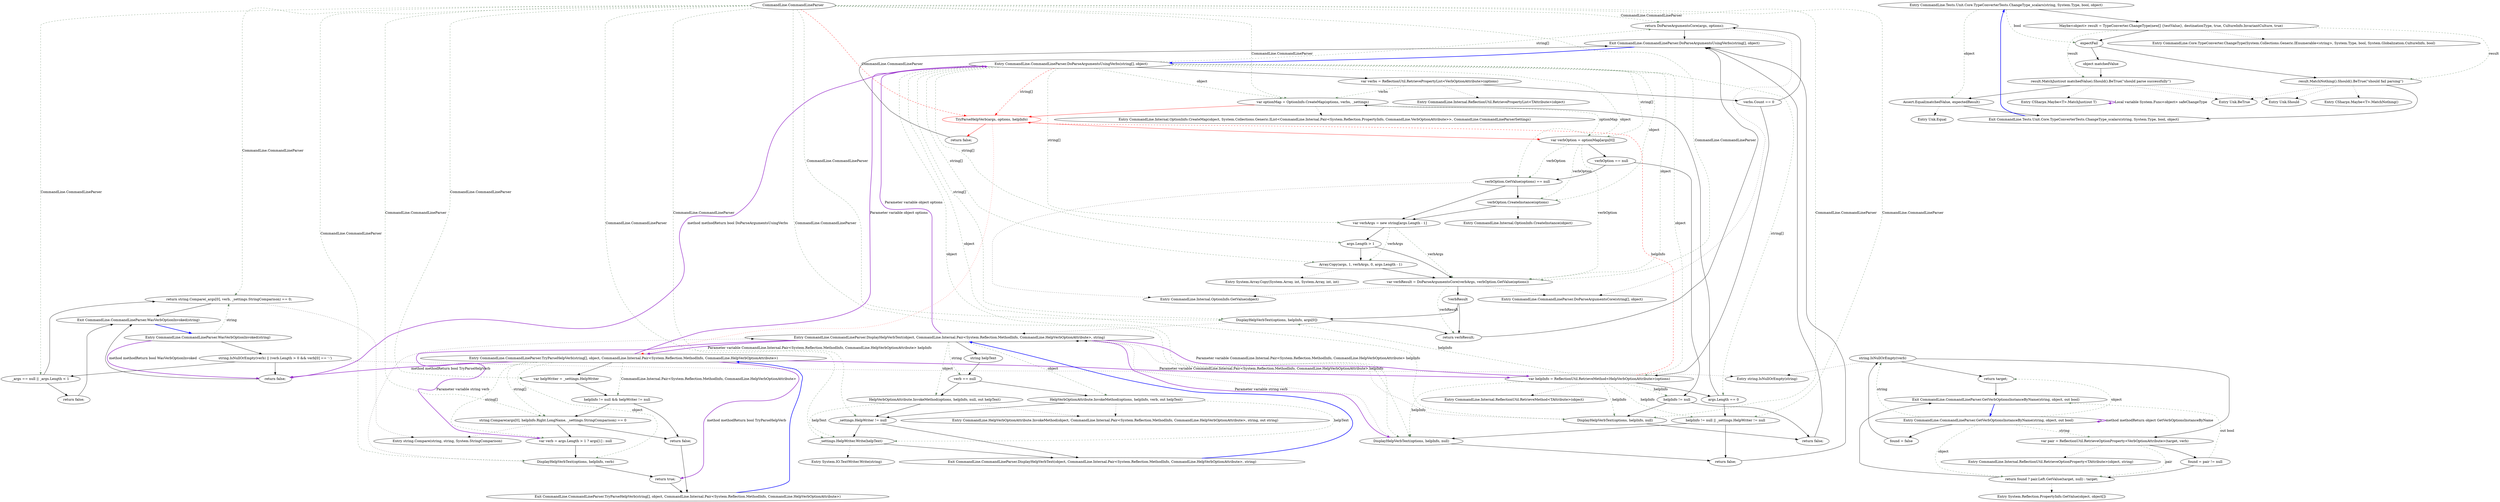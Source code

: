 digraph  {
n72 [label="CommandLine.CommandLineParser", span=""];
n0 [label="Entry CommandLine.CommandLineParser.GetVerbOptionsInstanceByName(string, object, out bool)", span="46-46", cluster="CommandLine.CommandLineParser.GetVerbOptionsInstanceByName(string, object, out bool)"];
n1 [label="found = false", span="48-48", cluster="CommandLine.CommandLineParser.GetVerbOptionsInstanceByName(string, object, out bool)"];
n2 [label="string.IsNullOrEmpty(verb)", span="49-49", cluster="CommandLine.CommandLineParser.GetVerbOptionsInstanceByName(string, object, out bool)"];
n3 [label="return target;", span="51-51", cluster="CommandLine.CommandLineParser.GetVerbOptionsInstanceByName(string, object, out bool)"];
n4 [label="var pair = ReflectionUtil.RetrieveOptionProperty<VerbOptionAttribute>(target, verb)", span="53-53", cluster="CommandLine.CommandLineParser.GetVerbOptionsInstanceByName(string, object, out bool)"];
n6 [label="return found ? pair.Left.GetValue(target, null) : target;", span="55-55", cluster="CommandLine.CommandLineParser.GetVerbOptionsInstanceByName(string, object, out bool)"];
n8 [label="Entry string.IsNullOrEmpty(string)", span="0-0", cluster="string.IsNullOrEmpty(string)"];
n5 [label="found = pair != null", span="54-54", cluster="CommandLine.CommandLineParser.GetVerbOptionsInstanceByName(string, object, out bool)"];
n9 [label="Entry CommandLine.Internal.ReflectionUtil.RetrieveOptionProperty<TAttribute>(object, string)", span="151-151", cluster="CommandLine.Internal.ReflectionUtil.RetrieveOptionProperty<TAttribute>(object, string)"];
n7 [label="Exit CommandLine.CommandLineParser.GetVerbOptionsInstanceByName(string, object, out bool)", span="46-46", cluster="CommandLine.CommandLineParser.GetVerbOptionsInstanceByName(string, object, out bool)"];
n10 [label="Entry System.Reflection.PropertyInfo.GetValue(object, object[])", span="0-0", cluster="System.Reflection.PropertyInfo.GetValue(object, object[])"];
n11 [label="Entry CommandLine.CommandLineParser.WasVerbOptionInvoked(string)", span="66-66", cluster="CommandLine.CommandLineParser.WasVerbOptionInvoked(string)"];
n12 [label="string.IsNullOrEmpty(verb) || (verb.Length > 0 && verb[0] == '-')", span="68-68", cluster="CommandLine.CommandLineParser.WasVerbOptionInvoked(string)"];
n16 [label="return string.Compare(_args[0], verb, _settings.StringComparison) == 0;", span="76-76", cluster="CommandLine.CommandLineParser.WasVerbOptionInvoked(string)"];
n13 [label="return false;", span="70-70", cluster="CommandLine.CommandLineParser.WasVerbOptionInvoked(string)"];
n14 [label="_args == null || _args.Length < 1", span="72-72", cluster="CommandLine.CommandLineParser.WasVerbOptionInvoked(string)"];
n15 [label="return false;", span="74-74", cluster="CommandLine.CommandLineParser.WasVerbOptionInvoked(string)"];
n17 [label="Exit CommandLine.CommandLineParser.WasVerbOptionInvoked(string)", span="66-66", cluster="CommandLine.CommandLineParser.WasVerbOptionInvoked(string)"];
n18 [label="Entry string.Compare(string, string, System.StringComparison)", span="0-0", cluster="string.Compare(string, string, System.StringComparison)"];
n19 [label="Entry CommandLine.CommandLineParser.DoParseArgumentsUsingVerbs(string[], object)", span="79-79", cluster="CommandLine.CommandLineParser.DoParseArgumentsUsingVerbs(string[], object)"];
n20 [label="var verbs = ReflectionUtil.RetrievePropertyList<VerbOptionAttribute>(options)", span="81-81", cluster="CommandLine.CommandLineParser.DoParseArgumentsUsingVerbs(string[], object)"];
n22 [label="return DoParseArgumentsCore(args, options);", span="85-85", cluster="CommandLine.CommandLineParser.DoParseArgumentsUsingVerbs(string[], object)"];
n23 [label="var helpInfo = ReflectionUtil.RetrieveMethod<HelpVerbOptionAttribute>(options)", span="87-87", cluster="CommandLine.CommandLineParser.DoParseArgumentsUsingVerbs(string[], object)"];
n24 [label="args.Length == 0", span="88-88", cluster="CommandLine.CommandLineParser.DoParseArgumentsUsingVerbs(string[], object)"];
n26 [label="DisplayHelpVerbText(options, helpInfo, null)", span="92-92", cluster="CommandLine.CommandLineParser.DoParseArgumentsUsingVerbs(string[], object)"];
n28 [label="var optionMap = OptionInfo.CreateMap(options, verbs, _settings)", span="96-96", cluster="CommandLine.CommandLineParser.DoParseArgumentsUsingVerbs(string[], object)"];
n29 [label="TryParseHelpVerb(args, options, helpInfo)", span="98-98", cluster="CommandLine.CommandLineParser.DoParseArgumentsUsingVerbs(string[], object)", color=red, community=0];
n31 [label="var verbOption = optionMap[args[0]]", span="103-103", cluster="CommandLine.CommandLineParser.DoParseArgumentsUsingVerbs(string[], object)"];
n34 [label="DisplayHelpVerbText(options, helpInfo, null)", span="109-109", cluster="CommandLine.CommandLineParser.DoParseArgumentsUsingVerbs(string[], object)"];
n36 [label="verbOption.GetValue(options) == null", span="113-113", cluster="CommandLine.CommandLineParser.DoParseArgumentsUsingVerbs(string[], object)"];
n37 [label="verbOption.CreateInstance(options)", span="116-116", cluster="CommandLine.CommandLineParser.DoParseArgumentsUsingVerbs(string[], object)"];
n38 [label="var verbArgs = new string[args.Length - 1]", span="118-118", cluster="CommandLine.CommandLineParser.DoParseArgumentsUsingVerbs(string[], object)"];
n39 [label="args.Length > 1", span="119-119", cluster="CommandLine.CommandLineParser.DoParseArgumentsUsingVerbs(string[], object)"];
n40 [label="Array.Copy(args, 1, verbArgs, 0, args.Length - 1)", span="121-121", cluster="CommandLine.CommandLineParser.DoParseArgumentsUsingVerbs(string[], object)"];
n41 [label="var verbResult = DoParseArgumentsCore(verbArgs, verbOption.GetValue(options))", span="123-123", cluster="CommandLine.CommandLineParser.DoParseArgumentsUsingVerbs(string[], object)"];
n43 [label="DisplayHelpVerbText(options, helpInfo, args[0])", span="127-127", cluster="CommandLine.CommandLineParser.DoParseArgumentsUsingVerbs(string[], object)"];
n21 [label="verbs.Count == 0", span="82-82", cluster="CommandLine.CommandLineParser.DoParseArgumentsUsingVerbs(string[], object)"];
n46 [label="Entry CommandLine.Internal.ReflectionUtil.RetrievePropertyList<TAttribute>(object)", span="43-43", cluster="CommandLine.Internal.ReflectionUtil.RetrievePropertyList<TAttribute>(object)"];
n48 [label="Entry CommandLine.Internal.ReflectionUtil.RetrieveMethod<TAttribute>(object)", span="70-70", cluster="CommandLine.Internal.ReflectionUtil.RetrieveMethod<TAttribute>(object)"];
n25 [label="helpInfo != null || _settings.HelpWriter != null", span="90-90", cluster="CommandLine.CommandLineParser.DoParseArgumentsUsingVerbs(string[], object)"];
n33 [label="helpInfo != null", span="107-107", cluster="CommandLine.CommandLineParser.DoParseArgumentsUsingVerbs(string[], object)"];
n27 [label="return false;", span="94-94", cluster="CommandLine.CommandLineParser.DoParseArgumentsUsingVerbs(string[], object)"];
n49 [label="Entry CommandLine.CommandLineParser.DisplayHelpVerbText(object, CommandLine.Internal.Pair<System.Reflection.MethodInfo, CommandLine.HelpVerbOptionAttribute>, string)", span="148-148", cluster="CommandLine.CommandLineParser.DisplayHelpVerbText(object, CommandLine.Internal.Pair<System.Reflection.MethodInfo, CommandLine.HelpVerbOptionAttribute>, string)"];
n50 [label="Entry CommandLine.Internal.OptionInfo.CreateMap(object, System.Collections.Generic.IList<CommandLine.Internal.Pair<System.Reflection.PropertyInfo, CommandLine.VerbOptionAttribute>>, CommandLine.CommandLineParserSettings)", span="73-73", cluster="CommandLine.Internal.OptionInfo.CreateMap(object, System.Collections.Generic.IList<CommandLine.Internal.Pair<System.Reflection.PropertyInfo, CommandLine.VerbOptionAttribute>>, CommandLine.CommandLineParserSettings)"];
n30 [label="return false;", span="101-101", cluster="CommandLine.CommandLineParser.DoParseArgumentsUsingVerbs(string[], object)"];
n51 [label="Entry CommandLine.CommandLineParser.TryParseHelpVerb(string[], object, CommandLine.Internal.Pair<System.Reflection.MethodInfo, CommandLine.HelpVerbOptionAttribute>)", span="132-132", cluster="CommandLine.CommandLineParser.TryParseHelpVerb(string[], object, CommandLine.Internal.Pair<System.Reflection.MethodInfo, CommandLine.HelpVerbOptionAttribute>)"];
n32 [label="verbOption == null", span="105-105", cluster="CommandLine.CommandLineParser.DoParseArgumentsUsingVerbs(string[], object)"];
n35 [label="return false;", span="111-111", cluster="CommandLine.CommandLineParser.DoParseArgumentsUsingVerbs(string[], object)"];
n52 [label="Entry CommandLine.Internal.OptionInfo.GetValue(object)", span="50-50", cluster="CommandLine.Internal.OptionInfo.GetValue(object)"];
n53 [label="Entry CommandLine.Internal.OptionInfo.CreateInstance(object)", span="58-58", cluster="CommandLine.Internal.OptionInfo.CreateInstance(object)"];
n54 [label="Entry System.Array.Copy(System.Array, int, System.Array, int, int)", span="0-0", cluster="System.Array.Copy(System.Array, int, System.Array, int, int)"];
n42 [label="!verbResult", span="124-124", cluster="CommandLine.CommandLineParser.DoParseArgumentsUsingVerbs(string[], object)"];
n47 [label="Entry CommandLine.CommandLineParser.DoParseArgumentsCore(string[], object)", span="141-141", cluster="CommandLine.CommandLineParser.DoParseArgumentsCore(string[], object)"];
n44 [label="return verbResult;", span="129-129", cluster="CommandLine.CommandLineParser.DoParseArgumentsUsingVerbs(string[], object)"];
n45 [label="Exit CommandLine.CommandLineParser.DoParseArgumentsUsingVerbs(string[], object)", span="79-79", cluster="CommandLine.CommandLineParser.DoParseArgumentsUsingVerbs(string[], object)"];
n55 [label="var helpWriter = _settings.HelpWriter", span="134-134", cluster="CommandLine.CommandLineParser.TryParseHelpVerb(string[], object, CommandLine.Internal.Pair<System.Reflection.MethodInfo, CommandLine.HelpVerbOptionAttribute>)"];
n56 [label="helpInfo != null && helpWriter != null", span="135-135", cluster="CommandLine.CommandLineParser.TryParseHelpVerb(string[], object, CommandLine.Internal.Pair<System.Reflection.MethodInfo, CommandLine.HelpVerbOptionAttribute>)"];
n57 [label="string.Compare(args[0], helpInfo.Right.LongName, _settings.StringComparison) == 0", span="137-137", cluster="CommandLine.CommandLineParser.TryParseHelpVerb(string[], object, CommandLine.Internal.Pair<System.Reflection.MethodInfo, CommandLine.HelpVerbOptionAttribute>)"];
n58 [label="var verb = args.Length > 1 ? args[1] : null", span="140-140", cluster="CommandLine.CommandLineParser.TryParseHelpVerb(string[], object, CommandLine.Internal.Pair<System.Reflection.MethodInfo, CommandLine.HelpVerbOptionAttribute>)"];
n59 [label="DisplayHelpVerbText(options, helpInfo, verb)", span="141-141", cluster="CommandLine.CommandLineParser.TryParseHelpVerb(string[], object, CommandLine.Internal.Pair<System.Reflection.MethodInfo, CommandLine.HelpVerbOptionAttribute>)"];
n61 [label="return false;", span="145-145", cluster="CommandLine.CommandLineParser.TryParseHelpVerb(string[], object, CommandLine.Internal.Pair<System.Reflection.MethodInfo, CommandLine.HelpVerbOptionAttribute>)"];
n60 [label="return true;", span="142-142", cluster="CommandLine.CommandLineParser.TryParseHelpVerb(string[], object, CommandLine.Internal.Pair<System.Reflection.MethodInfo, CommandLine.HelpVerbOptionAttribute>)"];
n62 [label="Exit CommandLine.CommandLineParser.TryParseHelpVerb(string[], object, CommandLine.Internal.Pair<System.Reflection.MethodInfo, CommandLine.HelpVerbOptionAttribute>)", span="132-132", cluster="CommandLine.CommandLineParser.TryParseHelpVerb(string[], object, CommandLine.Internal.Pair<System.Reflection.MethodInfo, CommandLine.HelpVerbOptionAttribute>)"];
n63 [label="string helpText", span="150-150", cluster="CommandLine.CommandLineParser.DisplayHelpVerbText(object, CommandLine.Internal.Pair<System.Reflection.MethodInfo, CommandLine.HelpVerbOptionAttribute>, string)"];
n64 [label="verb == null", span="151-151", cluster="CommandLine.CommandLineParser.DisplayHelpVerbText(object, CommandLine.Internal.Pair<System.Reflection.MethodInfo, CommandLine.HelpVerbOptionAttribute>, string)"];
n65 [label="HelpVerbOptionAttribute.InvokeMethod(options, helpInfo, null, out helpText)", span="153-153", cluster="CommandLine.CommandLineParser.DisplayHelpVerbText(object, CommandLine.Internal.Pair<System.Reflection.MethodInfo, CommandLine.HelpVerbOptionAttribute>, string)"];
n66 [label="HelpVerbOptionAttribute.InvokeMethod(options, helpInfo, verb, out helpText)", span="157-157", cluster="CommandLine.CommandLineParser.DisplayHelpVerbText(object, CommandLine.Internal.Pair<System.Reflection.MethodInfo, CommandLine.HelpVerbOptionAttribute>, string)"];
n67 [label="_settings.HelpWriter != null", span="159-159", cluster="CommandLine.CommandLineParser.DisplayHelpVerbText(object, CommandLine.Internal.Pair<System.Reflection.MethodInfo, CommandLine.HelpVerbOptionAttribute>, string)"];
n70 [label="Entry CommandLine.HelpVerbOptionAttribute.InvokeMethod(object, CommandLine.Internal.Pair<System.Reflection.MethodInfo, CommandLine.HelpVerbOptionAttribute>, string, out string)", span="86-86", cluster="CommandLine.HelpVerbOptionAttribute.InvokeMethod(object, CommandLine.Internal.Pair<System.Reflection.MethodInfo, CommandLine.HelpVerbOptionAttribute>, string, out string)"];
n68 [label="_settings.HelpWriter.Write(helpText)", span="161-161", cluster="CommandLine.CommandLineParser.DisplayHelpVerbText(object, CommandLine.Internal.Pair<System.Reflection.MethodInfo, CommandLine.HelpVerbOptionAttribute>, string)"];
n69 [label="Exit CommandLine.CommandLineParser.DisplayHelpVerbText(object, CommandLine.Internal.Pair<System.Reflection.MethodInfo, CommandLine.HelpVerbOptionAttribute>, string)", span="148-148", cluster="CommandLine.CommandLineParser.DisplayHelpVerbText(object, CommandLine.Internal.Pair<System.Reflection.MethodInfo, CommandLine.HelpVerbOptionAttribute>, string)"];
n71 [label="Entry System.IO.TextWriter.Write(string)", span="0-0", cluster="System.IO.TextWriter.Write(string)"];
m2_0 [label="Entry CommandLine.Tests.Unit.Core.TypeConverterTests.ChangeType_scalars(string, System.Type, bool, object)", span="19-19", cluster="CommandLine.Tests.Unit.Core.TypeConverterTests.ChangeType_scalars(string, System.Type, bool, object)", file="VerbsHelpTextFixture.cs"];
m2_1 [label="Maybe<object> result = TypeConverter.ChangeType(new[] {testValue}, destinationType, true, CultureInfo.InvariantCulture, true)", span="21-21", cluster="CommandLine.Tests.Unit.Core.TypeConverterTests.ChangeType_scalars(string, System.Type, bool, object)", file="VerbsHelpTextFixture.cs"];
m2_2 [label=expectFail, span="23-23", cluster="CommandLine.Tests.Unit.Core.TypeConverterTests.ChangeType_scalars(string, System.Type, bool, object)", file="VerbsHelpTextFixture.cs"];
m2_6 [label="Assert.Equal(matchedValue, expectedResult)", span="32-32", cluster="CommandLine.Tests.Unit.Core.TypeConverterTests.ChangeType_scalars(string, System.Type, bool, object)", file="VerbsHelpTextFixture.cs"];
m2_3 [label="result.MatchNothing().Should().BeTrue(''should fail parsing'')", span="25-25", cluster="CommandLine.Tests.Unit.Core.TypeConverterTests.ChangeType_scalars(string, System.Type, bool, object)", file="VerbsHelpTextFixture.cs"];
m2_5 [label="result.MatchJust(out matchedValue).Should().BeTrue(''should parse successfully'')", span="31-31", cluster="CommandLine.Tests.Unit.Core.TypeConverterTests.ChangeType_scalars(string, System.Type, bool, object)", file="VerbsHelpTextFixture.cs"];
m2_4 [label="object matchedValue", span="29-29", cluster="CommandLine.Tests.Unit.Core.TypeConverterTests.ChangeType_scalars(string, System.Type, bool, object)", file="VerbsHelpTextFixture.cs"];
m2_7 [label="Exit CommandLine.Tests.Unit.Core.TypeConverterTests.ChangeType_scalars(string, System.Type, bool, object)", span="19-19", cluster="CommandLine.Tests.Unit.Core.TypeConverterTests.ChangeType_scalars(string, System.Type, bool, object)", file="VerbsHelpTextFixture.cs"];
m2_11 [label="Entry Unk.BeTrue", span="", cluster="Unk.BeTrue", file="VerbsHelpTextFixture.cs"];
m2_8 [label="Entry CommandLine.Core.TypeConverter.ChangeType(System.Collections.Generic.IEnumerable<string>, System.Type, bool, System.Globalization.CultureInfo, bool)", span="18-18", cluster="CommandLine.Core.TypeConverter.ChangeType(System.Collections.Generic.IEnumerable<string>, System.Type, bool, System.Globalization.CultureInfo, bool)", file="VerbsHelpTextFixture.cs"];
m2_9 [label="Entry CSharpx.Maybe<T>.MatchNothing()", span="57-57", cluster="CSharpx.Maybe<T>.MatchNothing()", file="VerbsHelpTextFixture.cs"];
m2_13 [label="Entry Unk.Equal", span="", cluster="Unk.Equal", file="VerbsHelpTextFixture.cs"];
m2_10 [label="Entry Unk.Should", span="", cluster="Unk.Should", file="VerbsHelpTextFixture.cs"];
m2_12 [label="Entry CSharpx.Maybe<T>.MatchJust(out T)", span="48-48", cluster="CSharpx.Maybe<T>.MatchJust(out T)", file="VerbsHelpTextFixture.cs"];
n72 -> n14  [key=1, style=dashed, color=darkseagreen4, label="CommandLine.CommandLineParser"];
n72 -> n16  [key=1, style=dashed, color=darkseagreen4, label="CommandLine.CommandLineParser"];
n72 -> n22  [key=1, style=dashed, color=darkseagreen4, label="CommandLine.CommandLineParser"];
n72 -> n25  [key=1, style=dashed, color=darkseagreen4, label="CommandLine.CommandLineParser"];
n72 -> n26  [key=1, style=dashed, color=darkseagreen4, label="CommandLine.CommandLineParser"];
n72 -> n28  [key=1, style=dashed, color=darkseagreen4, label="CommandLine.CommandLineParser"];
n72 -> n29  [key=1, style=dashed, color=red, label="CommandLine.CommandLineParser"];
n72 -> n34  [key=1, style=dashed, color=darkseagreen4, label="CommandLine.CommandLineParser"];
n72 -> n41  [key=1, style=dashed, color=darkseagreen4, label="CommandLine.CommandLineParser"];
n72 -> n43  [key=1, style=dashed, color=darkseagreen4, label="CommandLine.CommandLineParser"];
n72 -> n55  [key=1, style=dashed, color=darkseagreen4, label="CommandLine.CommandLineParser"];
n72 -> n57  [key=1, style=dashed, color=darkseagreen4, label="CommandLine.CommandLineParser"];
n72 -> n59  [key=1, style=dashed, color=darkseagreen4, label="CommandLine.CommandLineParser"];
n72 -> n67  [key=1, style=dashed, color=darkseagreen4, label="CommandLine.CommandLineParser"];
n72 -> n68  [key=1, style=dashed, color=darkseagreen4, label="CommandLine.CommandLineParser"];
n0 -> n1  [key=0, style=solid];
n0 -> n2  [key=1, style=dashed, color=darkseagreen4, label=string];
n0 -> n3  [key=1, style=dashed, color=darkseagreen4, label=object];
n0 -> n4  [key=1, style=dashed, color=darkseagreen4, label=string];
n0 -> n6  [key=1, style=dashed, color=darkseagreen4, label=object];
n0 -> n0  [key=3, color=darkorchid, style=bold, label="method methodReturn object GetVerbOptionsInstanceByName"];
n1 -> n2  [key=0, style=solid];
n2 -> n3  [key=0, style=solid];
n2 -> n4  [key=0, style=solid];
n2 -> n8  [key=2, style=dotted];
n3 -> n7  [key=0, style=solid];
n4 -> n5  [key=0, style=solid];
n4 -> n9  [key=2, style=dotted];
n4 -> n6  [key=1, style=dashed, color=darkseagreen4, label=pair];
n6 -> n7  [key=0, style=solid];
n6 -> n10  [key=2, style=dotted];
n5 -> n6  [key=0, style=solid];
n5 -> n7  [key=1, style=dashed, color=darkseagreen4, label="out bool"];
n7 -> n0  [key=0, style=bold, color=blue];
n11 -> n12  [key=0, style=solid];
n11 -> n16  [key=1, style=dashed, color=darkseagreen4, label=string];
n11 -> n13  [key=3, color=darkorchid, style=bold, label="method methodReturn bool WasVerbOptionInvoked"];
n12 -> n13  [key=0, style=solid];
n12 -> n14  [key=0, style=solid];
n12 -> n8  [key=2, style=dotted];
n16 -> n17  [key=0, style=solid];
n16 -> n18  [key=2, style=dotted];
n13 -> n17  [key=0, style=solid];
n14 -> n15  [key=0, style=solid];
n14 -> n16  [key=0, style=solid];
n15 -> n17  [key=0, style=solid];
n17 -> n11  [key=0, style=bold, color=blue];
n19 -> n20  [key=0, style=solid];
n19 -> n22  [key=1, style=dashed, color=darkseagreen4, label="string[]"];
n19 -> n23  [key=1, style=dashed, color=darkseagreen4, label=object];
n19 -> n24  [key=1, style=dashed, color=darkseagreen4, label="string[]"];
n19 -> n26  [key=1, style=dashed, color=darkseagreen4, label=object];
n19 -> n28  [key=1, style=dashed, color=darkseagreen4, label=object];
n19 -> n29  [key=1, style=dashed, color=red, label="string[]"];
n19 -> n31  [key=1, style=dashed, color=darkseagreen4, label="string[]"];
n19 -> n34  [key=1, style=dashed, color=darkseagreen4, label=object];
n19 -> n36  [key=1, style=dashed, color=darkseagreen4, label=object];
n19 -> n37  [key=1, style=dashed, color=darkseagreen4, label=object];
n19 -> n38  [key=1, style=dashed, color=darkseagreen4, label="string[]"];
n19 -> n39  [key=1, style=dashed, color=darkseagreen4, label="string[]"];
n19 -> n40  [key=1, style=dashed, color=darkseagreen4, label="string[]"];
n19 -> n41  [key=1, style=dashed, color=darkseagreen4, label=object];
n19 -> n43  [key=1, style=dashed, color=darkseagreen4, label="string[]"];
n19 -> n13  [key=3, color=darkorchid, style=bold, label="method methodReturn bool DoParseArgumentsUsingVerbs"];
n20 -> n21  [key=0, style=solid];
n20 -> n46  [key=2, style=dotted];
n20 -> n28  [key=1, style=dashed, color=darkseagreen4, label=verbs];
n22 -> n45  [key=0, style=solid];
n22 -> n47  [key=2, style=dotted];
n23 -> n24  [key=0, style=solid];
n23 -> n48  [key=2, style=dotted];
n23 -> n25  [key=1, style=dashed, color=darkseagreen4, label=helpInfo];
n23 -> n26  [key=1, style=dashed, color=darkseagreen4, label=helpInfo];
n23 -> n29  [key=1, style=dashed, color=red, label=helpInfo];
n23 -> n33  [key=1, style=dashed, color=darkseagreen4, label=helpInfo];
n23 -> n34  [key=1, style=dashed, color=darkseagreen4, label=helpInfo];
n23 -> n43  [key=1, style=dashed, color=darkseagreen4, label=helpInfo];
n24 -> n25  [key=0, style=solid];
n24 -> n28  [key=0, style=solid];
n26 -> n27  [key=0, style=solid];
n26 -> n49  [key=2, style=dotted];
n28 -> n29  [key=0, style=solid, color=red];
n28 -> n50  [key=2, style=dotted];
n28 -> n31  [key=1, style=dashed, color=darkseagreen4, label=optionMap];
n29 -> n30  [key=0, style=solid, color=red];
n29 -> n31  [key=0, style=solid, color=red];
n29 -> n51  [key=2, style=dotted, color=red];
n31 -> n32  [key=0, style=solid];
n31 -> n36  [key=1, style=dashed, color=darkseagreen4, label=verbOption];
n31 -> n37  [key=1, style=dashed, color=darkseagreen4, label=verbOption];
n31 -> n41  [key=1, style=dashed, color=darkseagreen4, label=verbOption];
n34 -> n35  [key=0, style=solid];
n34 -> n49  [key=2, style=dotted];
n36 -> n37  [key=0, style=solid];
n36 -> n38  [key=0, style=solid];
n36 -> n52  [key=2, style=dotted];
n37 -> n38  [key=0, style=solid];
n37 -> n53  [key=2, style=dotted];
n38 -> n39  [key=0, style=solid];
n38 -> n40  [key=1, style=dashed, color=darkseagreen4, label=verbArgs];
n38 -> n41  [key=1, style=dashed, color=darkseagreen4, label=verbArgs];
n39 -> n40  [key=0, style=solid];
n39 -> n41  [key=0, style=solid];
n40 -> n41  [key=0, style=solid];
n40 -> n54  [key=2, style=dotted];
n41 -> n42  [key=0, style=solid];
n41 -> n52  [key=2, style=dotted];
n41 -> n47  [key=2, style=dotted];
n41 -> n44  [key=1, style=dashed, color=darkseagreen4, label=verbResult];
n43 -> n44  [key=0, style=solid];
n43 -> n49  [key=2, style=dotted];
n21 -> n22  [key=0, style=solid];
n21 -> n23  [key=0, style=solid];
n25 -> n26  [key=0, style=solid];
n25 -> n27  [key=0, style=solid];
n33 -> n34  [key=0, style=solid];
n33 -> n35  [key=0, style=solid];
n27 -> n45  [key=0, style=solid];
n49 -> n63  [key=0, style=solid];
n49 -> n64  [key=1, style=dashed, color=darkseagreen4, label=string];
n49 -> n65  [key=1, style=dashed, color=darkseagreen4, label=object];
n49 -> n66  [key=1, style=dashed, color=darkseagreen4, label=object];
n49 -> n19  [key=3, color=darkorchid, style=bold, label="Parameter variable object options"];
n49 -> n51  [key=3, color=darkorchid, style=bold, label="Parameter variable CommandLine.Internal.Pair<System.Reflection.MethodInfo, CommandLine.HelpVerbOptionAttribute> helpInfo"];
n49 -> n23  [key=3, color=darkorchid, style=bold, label="Parameter variable CommandLine.Internal.Pair<System.Reflection.MethodInfo, CommandLine.HelpVerbOptionAttribute> helpInfo"];
n49 -> n26  [key=3, color=darkorchid, style=bold, label="Parameter variable string verb"];
n49 -> n58  [key=3, color=darkorchid, style=bold, label="Parameter variable string verb"];
n30 -> n45  [key=0, style=solid];
n51 -> n55  [key=0, style=solid];
n51 -> n56  [key=1, style=dashed, color=darkseagreen4, label="CommandLine.Internal.Pair<System.Reflection.MethodInfo, CommandLine.HelpVerbOptionAttribute>"];
n51 -> n57  [key=1, style=dashed, color=darkseagreen4, label="string[]"];
n51 -> n58  [key=1, style=dashed, color=darkseagreen4, label="string[]"];
n51 -> n59  [key=1, style=dashed, color=darkseagreen4, label=object];
n51 -> n19  [key=3, color=darkorchid, style=bold, label="Parameter variable object options"];
n51 -> n23  [key=3, color=darkorchid, style=bold, label="Parameter variable CommandLine.Internal.Pair<System.Reflection.MethodInfo, CommandLine.HelpVerbOptionAttribute> helpInfo"];
n51 -> n60  [key=3, color=darkorchid, style=bold, label="method methodReturn bool TryParseHelpVerb"];
n51 -> n13  [key=3, color=darkorchid, style=bold, label="method methodReturn bool TryParseHelpVerb"];
n32 -> n33  [key=0, style=solid];
n32 -> n36  [key=0, style=solid];
n35 -> n45  [key=0, style=solid];
n42 -> n43  [key=0, style=solid];
n42 -> n44  [key=0, style=solid];
n44 -> n45  [key=0, style=solid];
n45 -> n19  [key=0, style=bold, color=blue];
n55 -> n56  [key=0, style=solid];
n56 -> n57  [key=0, style=solid];
n56 -> n61  [key=0, style=solid];
n57 -> n58  [key=0, style=solid];
n57 -> n61  [key=0, style=solid];
n57 -> n18  [key=2, style=dotted];
n58 -> n59  [key=0, style=solid];
n59 -> n60  [key=0, style=solid];
n59 -> n49  [key=2, style=dotted];
n61 -> n62  [key=0, style=solid];
n60 -> n62  [key=0, style=solid];
n62 -> n51  [key=0, style=bold, color=blue];
n63 -> n64  [key=0, style=solid];
n64 -> n65  [key=0, style=solid];
n64 -> n66  [key=0, style=solid];
n65 -> n67  [key=0, style=solid];
n65 -> n70  [key=2, style=dotted];
n65 -> n68  [key=1, style=dashed, color=darkseagreen4, label=helpText];
n66 -> n67  [key=0, style=solid];
n66 -> n70  [key=2, style=dotted];
n66 -> n68  [key=1, style=dashed, color=darkseagreen4, label=helpText];
n67 -> n68  [key=0, style=solid];
n67 -> n69  [key=0, style=solid];
n68 -> n69  [key=0, style=solid];
n68 -> n71  [key=2, style=dotted];
n69 -> n49  [key=0, style=bold, color=blue];
m2_0 -> m2_1  [key=0, style=solid];
m2_0 -> m2_2  [key=1, style=dashed, color=darkseagreen4, label=bool];
m2_0 -> m2_6  [key=1, style=dashed, color=darkseagreen4, label=object];
m2_1 -> m2_2  [key=0, style=solid];
m2_1 -> m2_8  [key=2, style=dotted];
m2_1 -> m2_3  [key=1, style=dashed, color=darkseagreen4, label=result];
m2_1 -> m2_5  [key=1, style=dashed, color=darkseagreen4, label=result];
m2_2 -> m2_3  [key=0, style=solid];
m2_2 -> m2_4  [key=0, style=solid];
m2_6 -> m2_7  [key=0, style=solid];
m2_6 -> m2_13  [key=2, style=dotted];
m2_3 -> m2_7  [key=0, style=solid];
m2_3 -> m2_9  [key=2, style=dotted];
m2_3 -> m2_10  [key=2, style=dotted];
m2_3 -> m2_11  [key=2, style=dotted];
m2_5 -> m2_6  [key=0, style=solid];
m2_5 -> m2_12  [key=2, style=dotted];
m2_5 -> m2_10  [key=2, style=dotted];
m2_5 -> m2_11  [key=2, style=dotted];
m2_4 -> m2_5  [key=0, style=solid];
m2_7 -> m2_0  [key=0, style=bold, color=blue];
m2_12 -> m2_12  [key=3, color=darkorchid, style=bold, label="Local variable System.Func<object> safeChangeType"];
}
